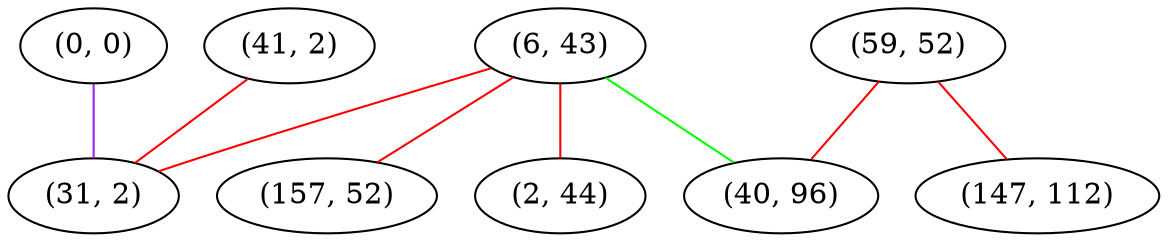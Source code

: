 graph "" {
"(0, 0)";
"(59, 52)";
"(6, 43)";
"(157, 52)";
"(40, 96)";
"(147, 112)";
"(41, 2)";
"(2, 44)";
"(31, 2)";
"(0, 0)" -- "(31, 2)"  [color=purple, key=0, weight=4];
"(59, 52)" -- "(147, 112)"  [color=red, key=0, weight=1];
"(59, 52)" -- "(40, 96)"  [color=red, key=0, weight=1];
"(6, 43)" -- "(157, 52)"  [color=red, key=0, weight=1];
"(6, 43)" -- "(40, 96)"  [color=green, key=0, weight=2];
"(6, 43)" -- "(2, 44)"  [color=red, key=0, weight=1];
"(6, 43)" -- "(31, 2)"  [color=red, key=0, weight=1];
"(41, 2)" -- "(31, 2)"  [color=red, key=0, weight=1];
}
